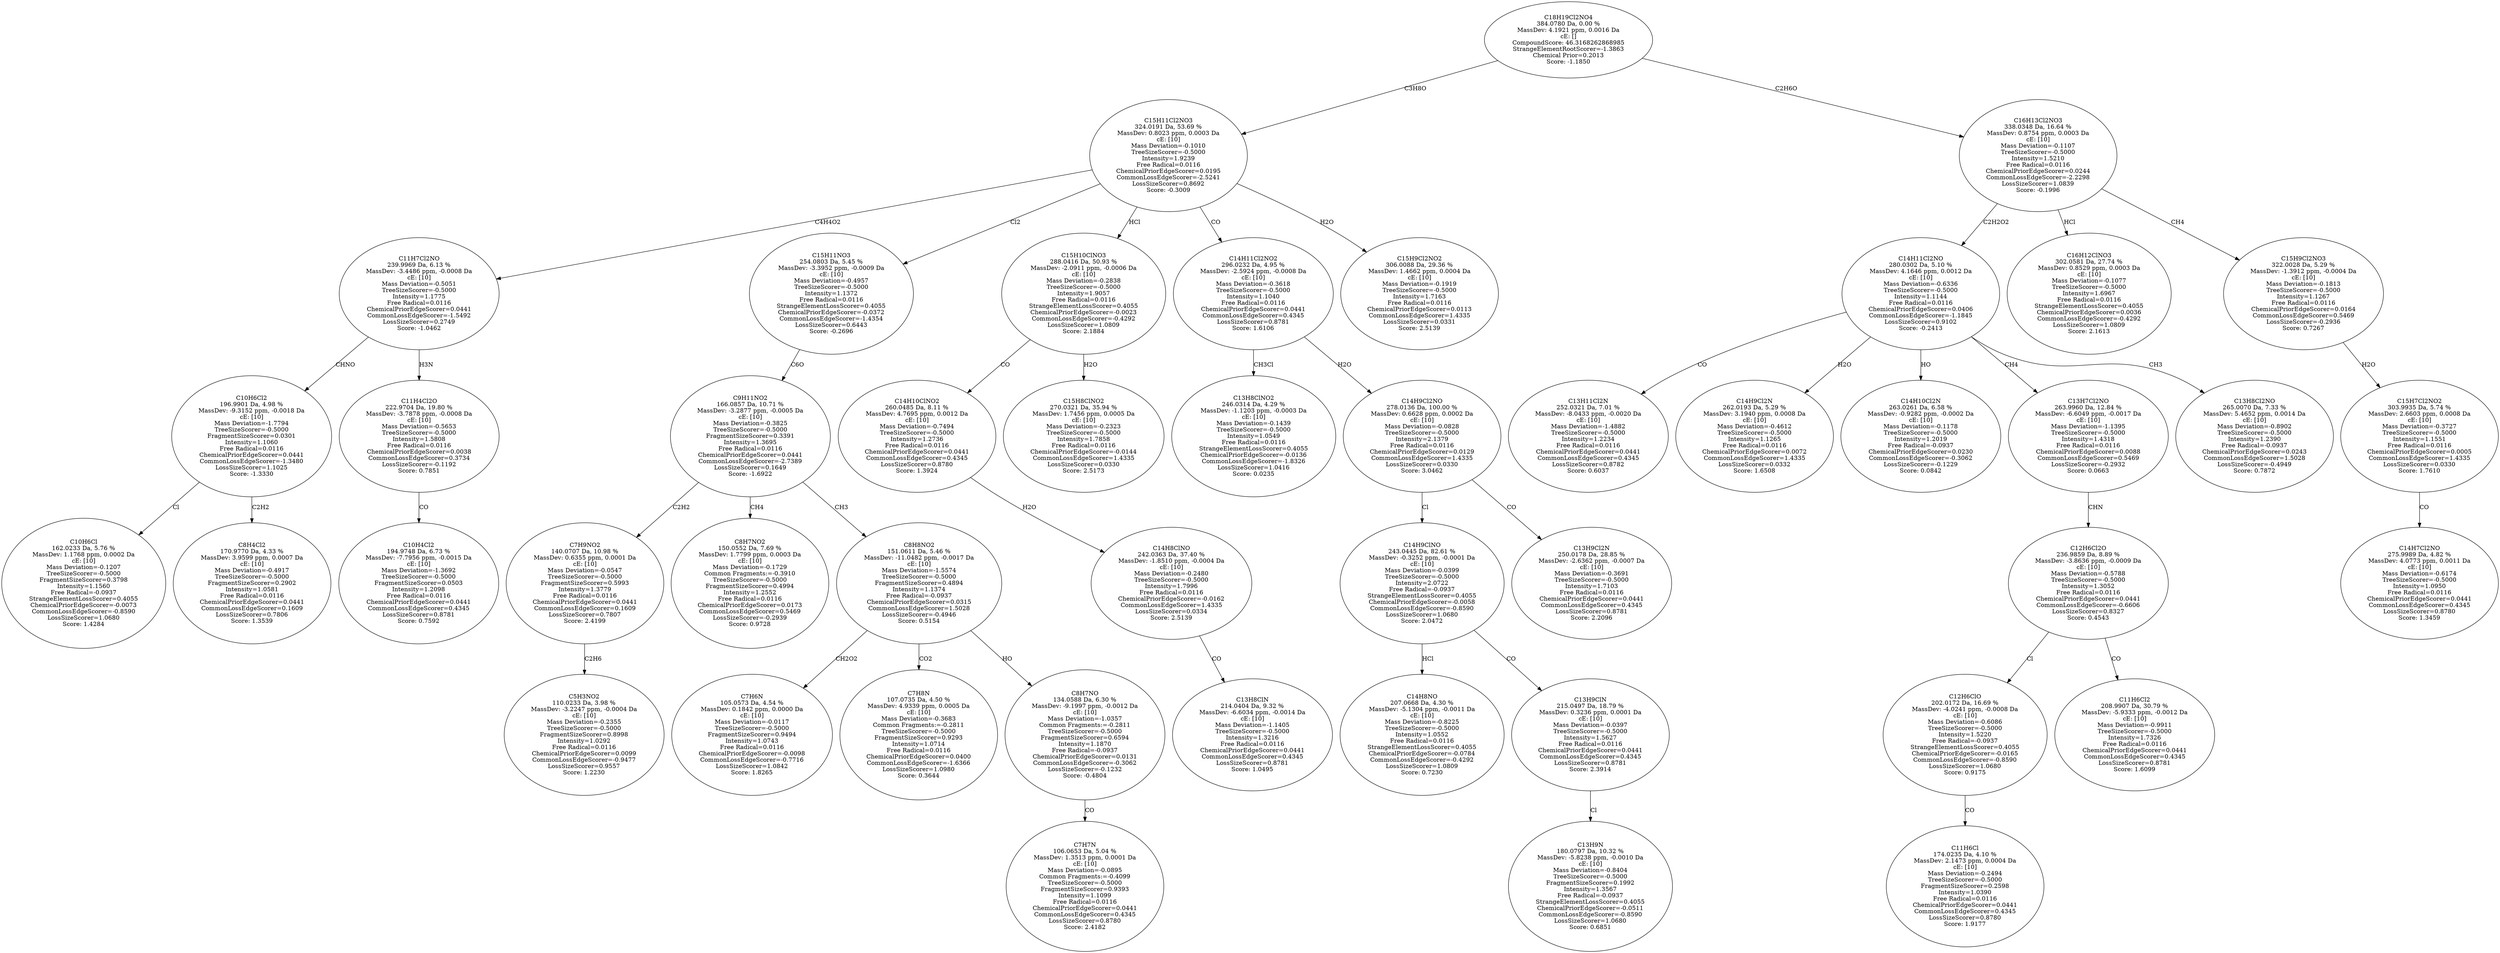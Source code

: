 strict digraph {
v1 [label="C10H6Cl\n162.0233 Da, 5.76 %\nMassDev: 1.1768 ppm, 0.0002 Da\ncE: [10]\nMass Deviation=-0.1207\nTreeSizeScorer=-0.5000\nFragmentSizeScorer=0.3798\nIntensity=1.1560\nFree Radical=-0.0937\nStrangeElementLossScorer=0.4055\nChemicalPriorEdgeScorer=-0.0073\nCommonLossEdgeScorer=-0.8590\nLossSizeScorer=1.0680\nScore: 1.4284"];
v2 [label="C8H4Cl2\n170.9770 Da, 4.33 %\nMassDev: 3.9599 ppm, 0.0007 Da\ncE: [10]\nMass Deviation=-0.4917\nTreeSizeScorer=-0.5000\nFragmentSizeScorer=0.2902\nIntensity=1.0581\nFree Radical=0.0116\nChemicalPriorEdgeScorer=0.0441\nCommonLossEdgeScorer=0.1609\nLossSizeScorer=0.7806\nScore: 1.3539"];
v3 [label="C10H6Cl2\n196.9901 Da, 4.98 %\nMassDev: -9.3152 ppm, -0.0018 Da\ncE: [10]\nMass Deviation=-1.7794\nTreeSizeScorer=-0.5000\nFragmentSizeScorer=0.0301\nIntensity=1.1060\nFree Radical=0.0116\nChemicalPriorEdgeScorer=0.0441\nCommonLossEdgeScorer=-1.3480\nLossSizeScorer=1.1025\nScore: -1.3330"];
v4 [label="C10H4Cl2\n194.9748 Da, 6.73 %\nMassDev: -7.7956 ppm, -0.0015 Da\ncE: [10]\nMass Deviation=-1.3692\nTreeSizeScorer=-0.5000\nFragmentSizeScorer=0.0503\nIntensity=1.2098\nFree Radical=0.0116\nChemicalPriorEdgeScorer=0.0441\nCommonLossEdgeScorer=0.4345\nLossSizeScorer=0.8781\nScore: 0.7592"];
v5 [label="C11H4Cl2O\n222.9704 Da, 19.80 %\nMassDev: -3.7878 ppm, -0.0008 Da\ncE: [10]\nMass Deviation=-0.5653\nTreeSizeScorer=-0.5000\nIntensity=1.5808\nFree Radical=0.0116\nChemicalPriorEdgeScorer=0.0038\nCommonLossEdgeScorer=0.3734\nLossSizeScorer=-0.1192\nScore: 0.7851"];
v6 [label="C11H7Cl2NO\n239.9969 Da, 6.13 %\nMassDev: -3.4486 ppm, -0.0008 Da\ncE: [10]\nMass Deviation=-0.5051\nTreeSizeScorer=-0.5000\nIntensity=1.1775\nFree Radical=0.0116\nChemicalPriorEdgeScorer=0.0441\nCommonLossEdgeScorer=-1.5492\nLossSizeScorer=0.2749\nScore: -1.0462"];
v7 [label="C5H3NO2\n110.0233 Da, 3.98 %\nMassDev: -3.2247 ppm, -0.0004 Da\ncE: [10]\nMass Deviation=-0.2355\nTreeSizeScorer=-0.5000\nFragmentSizeScorer=0.8998\nIntensity=1.0292\nFree Radical=0.0116\nChemicalPriorEdgeScorer=0.0099\nCommonLossEdgeScorer=-0.9477\nLossSizeScorer=0.9557\nScore: 1.2230"];
v8 [label="C7H9NO2\n140.0707 Da, 10.98 %\nMassDev: 0.6355 ppm, 0.0001 Da\ncE: [10]\nMass Deviation=-0.0547\nTreeSizeScorer=-0.5000\nFragmentSizeScorer=0.5993\nIntensity=1.3779\nFree Radical=0.0116\nChemicalPriorEdgeScorer=0.0441\nCommonLossEdgeScorer=0.1609\nLossSizeScorer=0.7807\nScore: 2.4199"];
v9 [label="C8H7NO2\n150.0552 Da, 7.69 %\nMassDev: 1.7799 ppm, 0.0003 Da\ncE: [10]\nMass Deviation=-0.1729\nCommon Fragments:=-0.3910\nTreeSizeScorer=-0.5000\nFragmentSizeScorer=0.4994\nIntensity=1.2552\nFree Radical=0.0116\nChemicalPriorEdgeScorer=0.0173\nCommonLossEdgeScorer=0.5469\nLossSizeScorer=-0.2939\nScore: 0.9728"];
v10 [label="C7H6N\n105.0573 Da, 4.54 %\nMassDev: 0.1842 ppm, 0.0000 Da\ncE: [10]\nMass Deviation=-0.0117\nTreeSizeScorer=-0.5000\nFragmentSizeScorer=0.9494\nIntensity=1.0743\nFree Radical=0.0116\nChemicalPriorEdgeScorer=-0.0098\nCommonLossEdgeScorer=-0.7716\nLossSizeScorer=1.0842\nScore: 1.8265"];
v11 [label="C7H8N\n107.0735 Da, 4.50 %\nMassDev: 4.9339 ppm, 0.0005 Da\ncE: [10]\nMass Deviation=-0.3683\nCommon Fragments:=-0.2811\nTreeSizeScorer=-0.5000\nFragmentSizeScorer=0.9293\nIntensity=1.0714\nFree Radical=0.0116\nChemicalPriorEdgeScorer=0.0400\nCommonLossEdgeScorer=-1.6366\nLossSizeScorer=1.0980\nScore: 0.3644"];
v12 [label="C7H7N\n106.0653 Da, 5.04 %\nMassDev: 1.3513 ppm, 0.0001 Da\ncE: [10]\nMass Deviation=-0.0895\nCommon Fragments:=-0.4099\nTreeSizeScorer=-0.5000\nFragmentSizeScorer=0.9393\nIntensity=1.1099\nFree Radical=0.0116\nChemicalPriorEdgeScorer=0.0441\nCommonLossEdgeScorer=0.4345\nLossSizeScorer=0.8780\nScore: 2.4182"];
v13 [label="C8H7NO\n134.0588 Da, 6.30 %\nMassDev: -9.1997 ppm, -0.0012 Da\ncE: [10]\nMass Deviation=-1.0357\nCommon Fragments:=-0.2811\nTreeSizeScorer=-0.5000\nFragmentSizeScorer=0.6594\nIntensity=1.1870\nFree Radical=-0.0937\nChemicalPriorEdgeScorer=0.0131\nCommonLossEdgeScorer=-0.3062\nLossSizeScorer=-0.1232\nScore: -0.4804"];
v14 [label="C8H8NO2\n151.0611 Da, 5.46 %\nMassDev: -11.0482 ppm, -0.0017 Da\ncE: [10]\nMass Deviation=-1.5574\nTreeSizeScorer=-0.5000\nFragmentSizeScorer=0.4894\nIntensity=1.1374\nFree Radical=-0.0937\nChemicalPriorEdgeScorer=0.0315\nCommonLossEdgeScorer=1.5028\nLossSizeScorer=-0.4946\nScore: 0.5154"];
v15 [label="C9H11NO2\n166.0857 Da, 10.71 %\nMassDev: -3.2877 ppm, -0.0005 Da\ncE: [10]\nMass Deviation=-0.3825\nTreeSizeScorer=-0.5000\nFragmentSizeScorer=0.3391\nIntensity=1.3695\nFree Radical=0.0116\nChemicalPriorEdgeScorer=0.0441\nCommonLossEdgeScorer=-2.7389\nLossSizeScorer=0.1649\nScore: -1.6922"];
v16 [label="C15H11NO3\n254.0803 Da, 5.45 %\nMassDev: -3.3952 ppm, -0.0009 Da\ncE: [10]\nMass Deviation=-0.4957\nTreeSizeScorer=-0.5000\nIntensity=1.1372\nFree Radical=0.0116\nStrangeElementLossScorer=0.4055\nChemicalPriorEdgeScorer=-0.0372\nCommonLossEdgeScorer=-1.4354\nLossSizeScorer=0.6443\nScore: -0.2696"];
v17 [label="C13H8ClN\n214.0404 Da, 9.32 %\nMassDev: -6.6034 ppm, -0.0014 Da\ncE: [10]\nMass Deviation=-1.1405\nTreeSizeScorer=-0.5000\nIntensity=1.3216\nFree Radical=0.0116\nChemicalPriorEdgeScorer=0.0441\nCommonLossEdgeScorer=0.4345\nLossSizeScorer=0.8781\nScore: 1.0495"];
v18 [label="C14H8ClNO\n242.0363 Da, 37.40 %\nMassDev: -1.8510 ppm, -0.0004 Da\ncE: [10]\nMass Deviation=-0.2480\nTreeSizeScorer=-0.5000\nIntensity=1.7996\nFree Radical=0.0116\nChemicalPriorEdgeScorer=-0.0162\nCommonLossEdgeScorer=1.4335\nLossSizeScorer=0.0334\nScore: 2.5139"];
v19 [label="C14H10ClNO2\n260.0485 Da, 8.11 %\nMassDev: 4.7695 ppm, 0.0012 Da\ncE: [10]\nMass Deviation=-0.7494\nTreeSizeScorer=-0.5000\nIntensity=1.2736\nFree Radical=0.0116\nChemicalPriorEdgeScorer=0.0441\nCommonLossEdgeScorer=0.4345\nLossSizeScorer=0.8780\nScore: 1.3924"];
v20 [label="C15H8ClNO2\n270.0321 Da, 35.94 %\nMassDev: 1.7456 ppm, 0.0005 Da\ncE: [10]\nMass Deviation=-0.2323\nTreeSizeScorer=-0.5000\nIntensity=1.7858\nFree Radical=0.0116\nChemicalPriorEdgeScorer=-0.0144\nCommonLossEdgeScorer=1.4335\nLossSizeScorer=0.0330\nScore: 2.5173"];
v21 [label="C15H10ClNO3\n288.0416 Da, 50.93 %\nMassDev: -2.0911 ppm, -0.0006 Da\ncE: [10]\nMass Deviation=-0.2838\nTreeSizeScorer=-0.5000\nIntensity=1.9057\nFree Radical=0.0116\nStrangeElementLossScorer=0.4055\nChemicalPriorEdgeScorer=-0.0023\nCommonLossEdgeScorer=-0.4292\nLossSizeScorer=1.0809\nScore: 2.1884"];
v22 [label="C13H8ClNO2\n246.0314 Da, 4.29 %\nMassDev: -1.1203 ppm, -0.0003 Da\ncE: [10]\nMass Deviation=-0.1439\nTreeSizeScorer=-0.5000\nIntensity=1.0549\nFree Radical=0.0116\nStrangeElementLossScorer=0.4055\nChemicalPriorEdgeScorer=-0.0136\nCommonLossEdgeScorer=-1.8326\nLossSizeScorer=1.0416\nScore: 0.0235"];
v23 [label="C14H8NO\n207.0668 Da, 4.30 %\nMassDev: -5.1304 ppm, -0.0011 Da\ncE: [10]\nMass Deviation=-0.8225\nTreeSizeScorer=-0.5000\nIntensity=1.0552\nFree Radical=0.0116\nStrangeElementLossScorer=0.4055\nChemicalPriorEdgeScorer=-0.0784\nCommonLossEdgeScorer=-0.4292\nLossSizeScorer=1.0809\nScore: 0.7230"];
v24 [label="C13H9N\n180.0797 Da, 10.32 %\nMassDev: -5.8238 ppm, -0.0010 Da\ncE: [10]\nMass Deviation=-0.8404\nTreeSizeScorer=-0.5000\nFragmentSizeScorer=0.1992\nIntensity=1.3567\nFree Radical=-0.0937\nStrangeElementLossScorer=0.4055\nChemicalPriorEdgeScorer=-0.0511\nCommonLossEdgeScorer=-0.8590\nLossSizeScorer=1.0680\nScore: 0.6851"];
v25 [label="C13H9ClN\n215.0497 Da, 18.79 %\nMassDev: 0.3236 ppm, 0.0001 Da\ncE: [10]\nMass Deviation=-0.0397\nTreeSizeScorer=-0.5000\nIntensity=1.5627\nFree Radical=0.0116\nChemicalPriorEdgeScorer=0.0441\nCommonLossEdgeScorer=0.4345\nLossSizeScorer=0.8781\nScore: 2.3914"];
v26 [label="C14H9ClNO\n243.0445 Da, 82.61 %\nMassDev: -0.3252 ppm, -0.0001 Da\ncE: [10]\nMass Deviation=-0.0399\nTreeSizeScorer=-0.5000\nIntensity=2.0722\nFree Radical=-0.0937\nStrangeElementLossScorer=0.4055\nChemicalPriorEdgeScorer=-0.0058\nCommonLossEdgeScorer=-0.8590\nLossSizeScorer=1.0680\nScore: 2.0472"];
v27 [label="C13H9Cl2N\n250.0178 Da, 28.85 %\nMassDev: -2.6362 ppm, -0.0007 Da\ncE: [10]\nMass Deviation=-0.3691\nTreeSizeScorer=-0.5000\nIntensity=1.7103\nFree Radical=0.0116\nChemicalPriorEdgeScorer=0.0441\nCommonLossEdgeScorer=0.4345\nLossSizeScorer=0.8781\nScore: 2.2096"];
v28 [label="C14H9Cl2NO\n278.0136 Da, 100.00 %\nMassDev: 0.6628 ppm, 0.0002 Da\ncE: [10]\nMass Deviation=-0.0828\nTreeSizeScorer=-0.5000\nIntensity=2.1379\nFree Radical=0.0116\nChemicalPriorEdgeScorer=0.0129\nCommonLossEdgeScorer=1.4335\nLossSizeScorer=0.0330\nScore: 3.0462"];
v29 [label="C14H11Cl2NO2\n296.0232 Da, 4.95 %\nMassDev: -2.5924 ppm, -0.0008 Da\ncE: [10]\nMass Deviation=-0.3618\nTreeSizeScorer=-0.5000\nIntensity=1.1040\nFree Radical=0.0116\nChemicalPriorEdgeScorer=0.0441\nCommonLossEdgeScorer=0.4345\nLossSizeScorer=0.8781\nScore: 1.6106"];
v30 [label="C15H9Cl2NO2\n306.0088 Da, 29.36 %\nMassDev: 1.4662 ppm, 0.0004 Da\ncE: [10]\nMass Deviation=-0.1919\nTreeSizeScorer=-0.5000\nIntensity=1.7163\nFree Radical=0.0116\nChemicalPriorEdgeScorer=0.0113\nCommonLossEdgeScorer=1.4335\nLossSizeScorer=0.0331\nScore: 2.5139"];
v31 [label="C15H11Cl2NO3\n324.0191 Da, 53.69 %\nMassDev: 0.8023 ppm, 0.0003 Da\ncE: [10]\nMass Deviation=-0.1010\nTreeSizeScorer=-0.5000\nIntensity=1.9239\nFree Radical=0.0116\nChemicalPriorEdgeScorer=0.0195\nCommonLossEdgeScorer=-2.5241\nLossSizeScorer=0.8692\nScore: -0.3009"];
v32 [label="C13H11Cl2N\n252.0321 Da, 7.01 %\nMassDev: -8.0433 ppm, -0.0020 Da\ncE: [10]\nMass Deviation=-1.4882\nTreeSizeScorer=-0.5000\nIntensity=1.2234\nFree Radical=0.0116\nChemicalPriorEdgeScorer=0.0441\nCommonLossEdgeScorer=0.4345\nLossSizeScorer=0.8782\nScore: 0.6037"];
v33 [label="C14H9Cl2N\n262.0193 Da, 5.29 %\nMassDev: 3.1940 ppm, 0.0008 Da\ncE: [10]\nMass Deviation=-0.4612\nTreeSizeScorer=-0.5000\nIntensity=1.1265\nFree Radical=0.0116\nChemicalPriorEdgeScorer=0.0072\nCommonLossEdgeScorer=1.4335\nLossSizeScorer=0.0332\nScore: 1.6508"];
v34 [label="C14H10Cl2N\n263.0261 Da, 6.58 %\nMassDev: -0.9282 ppm, -0.0002 Da\ncE: [10]\nMass Deviation=-0.1178\nTreeSizeScorer=-0.5000\nIntensity=1.2019\nFree Radical=-0.0937\nChemicalPriorEdgeScorer=0.0230\nCommonLossEdgeScorer=-0.3062\nLossSizeScorer=-0.1229\nScore: 0.0842"];
v35 [label="C11H6Cl\n174.0235 Da, 4.10 %\nMassDev: 2.1473 ppm, 0.0004 Da\ncE: [10]\nMass Deviation=-0.2494\nTreeSizeScorer=-0.5000\nFragmentSizeScorer=0.2598\nIntensity=1.0390\nFree Radical=0.0116\nChemicalPriorEdgeScorer=0.0441\nCommonLossEdgeScorer=0.4345\nLossSizeScorer=0.8780\nScore: 1.9177"];
v36 [label="C12H6ClO\n202.0172 Da, 16.69 %\nMassDev: -4.0241 ppm, -0.0008 Da\ncE: [10]\nMass Deviation=-0.6086\nTreeSizeScorer=-0.5000\nIntensity=1.5220\nFree Radical=-0.0937\nStrangeElementLossScorer=0.4055\nChemicalPriorEdgeScorer=-0.0165\nCommonLossEdgeScorer=-0.8590\nLossSizeScorer=1.0680\nScore: 0.9175"];
v37 [label="C11H6Cl2\n208.9907 Da, 30.79 %\nMassDev: -5.9333 ppm, -0.0012 Da\ncE: [10]\nMass Deviation=-0.9911\nTreeSizeScorer=-0.5000\nIntensity=1.7326\nFree Radical=0.0116\nChemicalPriorEdgeScorer=0.0441\nCommonLossEdgeScorer=0.4345\nLossSizeScorer=0.8781\nScore: 1.6099"];
v38 [label="C12H6Cl2O\n236.9859 Da, 8.89 %\nMassDev: -3.8636 ppm, -0.0009 Da\ncE: [10]\nMass Deviation=-0.5788\nTreeSizeScorer=-0.5000\nIntensity=1.3052\nFree Radical=0.0116\nChemicalPriorEdgeScorer=0.0441\nCommonLossEdgeScorer=-0.6606\nLossSizeScorer=0.8327\nScore: 0.4543"];
v39 [label="C13H7Cl2NO\n263.9960 Da, 12.84 %\nMassDev: -6.6049 ppm, -0.0017 Da\ncE: [10]\nMass Deviation=-1.1395\nTreeSizeScorer=-0.5000\nIntensity=1.4318\nFree Radical=0.0116\nChemicalPriorEdgeScorer=0.0088\nCommonLossEdgeScorer=0.5469\nLossSizeScorer=-0.2932\nScore: 0.0663"];
v40 [label="C13H8Cl2NO\n265.0070 Da, 7.33 %\nMassDev: 5.4652 ppm, 0.0014 Da\ncE: [10]\nMass Deviation=-0.8902\nTreeSizeScorer=-0.5000\nIntensity=1.2390\nFree Radical=-0.0937\nChemicalPriorEdgeScorer=0.0243\nCommonLossEdgeScorer=1.5028\nLossSizeScorer=-0.4949\nScore: 0.7872"];
v41 [label="C14H11Cl2NO\n280.0302 Da, 5.10 %\nMassDev: 4.1646 ppm, 0.0012 Da\ncE: [10]\nMass Deviation=-0.6336\nTreeSizeScorer=-0.5000\nIntensity=1.1144\nFree Radical=0.0116\nChemicalPriorEdgeScorer=0.0406\nCommonLossEdgeScorer=-1.1845\nLossSizeScorer=0.9102\nScore: -0.2413"];
v42 [label="C16H12ClNO3\n302.0581 Da, 27.74 %\nMassDev: 0.8529 ppm, 0.0003 Da\ncE: [10]\nMass Deviation=-0.1077\nTreeSizeScorer=-0.5000\nIntensity=1.6967\nFree Radical=0.0116\nStrangeElementLossScorer=0.4055\nChemicalPriorEdgeScorer=0.0036\nCommonLossEdgeScorer=-0.4292\nLossSizeScorer=1.0809\nScore: 2.1613"];
v43 [label="C14H7Cl2NO\n275.9989 Da, 4.82 %\nMassDev: 4.0773 ppm, 0.0011 Da\ncE: [10]\nMass Deviation=-0.6174\nTreeSizeScorer=-0.5000\nIntensity=1.0950\nFree Radical=0.0116\nChemicalPriorEdgeScorer=0.0441\nCommonLossEdgeScorer=0.4345\nLossSizeScorer=0.8780\nScore: 1.3459"];
v44 [label="C15H7Cl2NO2\n303.9935 Da, 5.74 %\nMassDev: 2.6603 ppm, 0.0008 Da\ncE: [10]\nMass Deviation=-0.3727\nTreeSizeScorer=-0.5000\nIntensity=1.1551\nFree Radical=0.0116\nChemicalPriorEdgeScorer=0.0005\nCommonLossEdgeScorer=1.4335\nLossSizeScorer=0.0330\nScore: 1.7610"];
v45 [label="C15H9Cl2NO3\n322.0028 Da, 5.29 %\nMassDev: -1.3912 ppm, -0.0004 Da\ncE: [10]\nMass Deviation=-0.1813\nTreeSizeScorer=-0.5000\nIntensity=1.1267\nFree Radical=0.0116\nChemicalPriorEdgeScorer=0.0164\nCommonLossEdgeScorer=0.5469\nLossSizeScorer=-0.2936\nScore: 0.7267"];
v46 [label="C16H13Cl2NO3\n338.0348 Da, 16.64 %\nMassDev: 0.8754 ppm, 0.0003 Da\ncE: [10]\nMass Deviation=-0.1107\nTreeSizeScorer=-0.5000\nIntensity=1.5210\nFree Radical=0.0116\nChemicalPriorEdgeScorer=0.0244\nCommonLossEdgeScorer=-2.2298\nLossSizeScorer=1.0839\nScore: -0.1996"];
v47 [label="C18H19Cl2NO4\n384.0780 Da, 0.00 %\nMassDev: 4.1921 ppm, 0.0016 Da\ncE: []\nCompoundScore: 46.3168262868985\nStrangeElementRootScorer=-1.3863\nChemical Prior=0.2013\nScore: -1.1850"];
v3 -> v1 [label="Cl"];
v3 -> v2 [label="C2H2"];
v6 -> v3 [label="CHNO"];
v5 -> v4 [label="CO"];
v6 -> v5 [label="H3N"];
v31 -> v6 [label="C4H4O2"];
v8 -> v7 [label="C2H6"];
v15 -> v8 [label="C2H2"];
v15 -> v9 [label="CH4"];
v14 -> v10 [label="CH2O2"];
v14 -> v11 [label="CO2"];
v13 -> v12 [label="CO"];
v14 -> v13 [label="HO"];
v15 -> v14 [label="CH3"];
v16 -> v15 [label="C6O"];
v31 -> v16 [label="Cl2"];
v18 -> v17 [label="CO"];
v19 -> v18 [label="H2O"];
v21 -> v19 [label="CO"];
v21 -> v20 [label="H2O"];
v31 -> v21 [label="HCl"];
v29 -> v22 [label="CH3Cl"];
v26 -> v23 [label="HCl"];
v25 -> v24 [label="Cl"];
v26 -> v25 [label="CO"];
v28 -> v26 [label="Cl"];
v28 -> v27 [label="CO"];
v29 -> v28 [label="H2O"];
v31 -> v29 [label="CO"];
v31 -> v30 [label="H2O"];
v47 -> v31 [label="C3H8O"];
v41 -> v32 [label="CO"];
v41 -> v33 [label="H2O"];
v41 -> v34 [label="HO"];
v36 -> v35 [label="CO"];
v38 -> v36 [label="Cl"];
v38 -> v37 [label="CO"];
v39 -> v38 [label="CHN"];
v41 -> v39 [label="CH4"];
v41 -> v40 [label="CH3"];
v46 -> v41 [label="C2H2O2"];
v46 -> v42 [label="HCl"];
v44 -> v43 [label="CO"];
v45 -> v44 [label="H2O"];
v46 -> v45 [label="CH4"];
v47 -> v46 [label="C2H6O"];
}